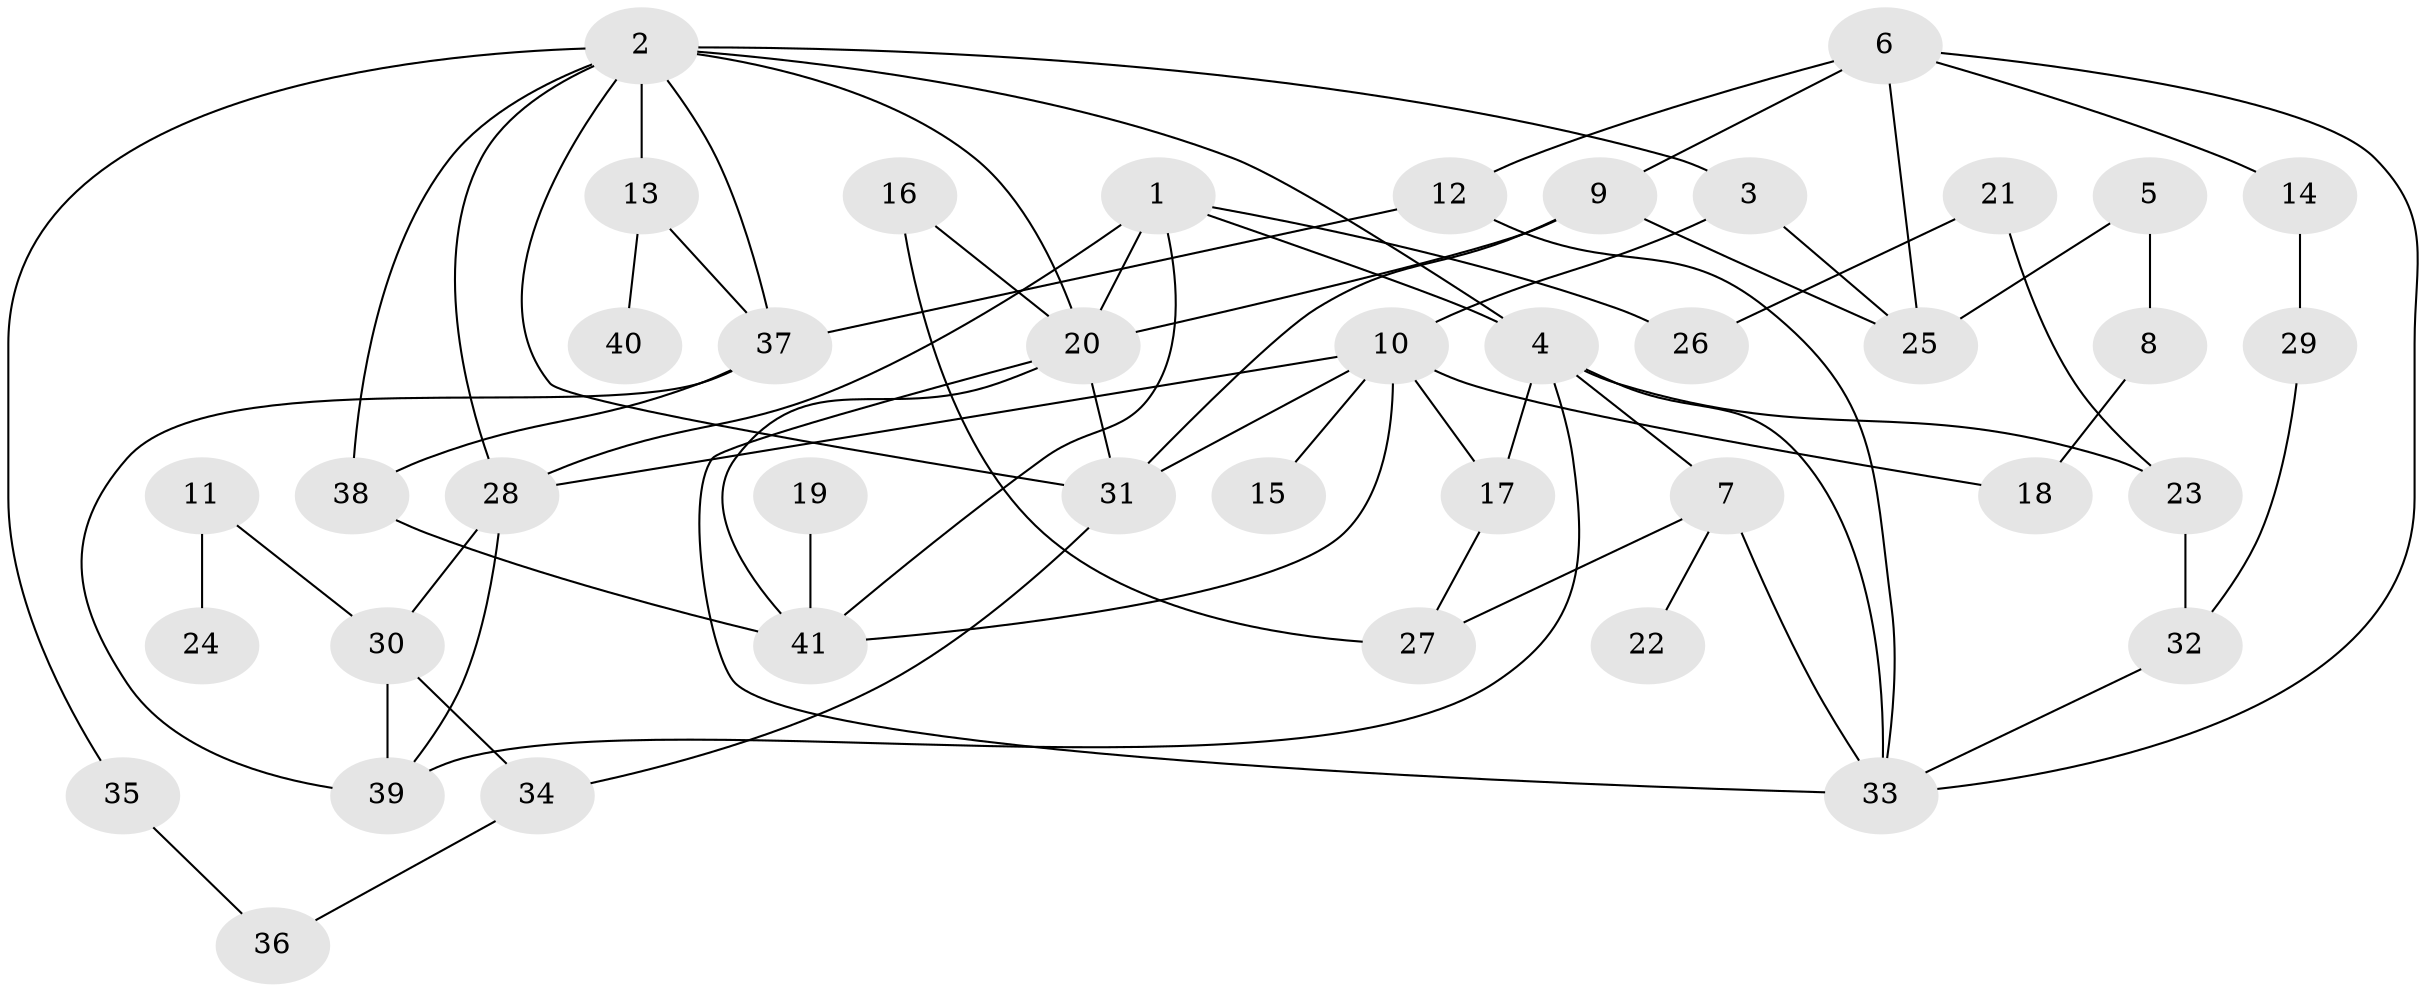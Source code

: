 // original degree distribution, {4: 0.12195121951219512, 9: 0.012195121951219513, 5: 0.07317073170731707, 6: 0.036585365853658534, 3: 0.18292682926829268, 2: 0.3780487804878049, 1: 0.18292682926829268, 7: 0.012195121951219513}
// Generated by graph-tools (version 1.1) at 2025/01/03/09/25 03:01:03]
// undirected, 41 vertices, 70 edges
graph export_dot {
graph [start="1"]
  node [color=gray90,style=filled];
  1;
  2;
  3;
  4;
  5;
  6;
  7;
  8;
  9;
  10;
  11;
  12;
  13;
  14;
  15;
  16;
  17;
  18;
  19;
  20;
  21;
  22;
  23;
  24;
  25;
  26;
  27;
  28;
  29;
  30;
  31;
  32;
  33;
  34;
  35;
  36;
  37;
  38;
  39;
  40;
  41;
  1 -- 4 [weight=1.0];
  1 -- 20 [weight=2.0];
  1 -- 26 [weight=1.0];
  1 -- 28 [weight=1.0];
  1 -- 41 [weight=1.0];
  2 -- 3 [weight=1.0];
  2 -- 4 [weight=1.0];
  2 -- 13 [weight=1.0];
  2 -- 20 [weight=1.0];
  2 -- 28 [weight=1.0];
  2 -- 31 [weight=1.0];
  2 -- 35 [weight=1.0];
  2 -- 37 [weight=1.0];
  2 -- 38 [weight=1.0];
  3 -- 10 [weight=1.0];
  3 -- 25 [weight=1.0];
  4 -- 7 [weight=1.0];
  4 -- 17 [weight=1.0];
  4 -- 23 [weight=1.0];
  4 -- 33 [weight=1.0];
  4 -- 39 [weight=1.0];
  5 -- 8 [weight=1.0];
  5 -- 25 [weight=1.0];
  6 -- 9 [weight=1.0];
  6 -- 12 [weight=1.0];
  6 -- 14 [weight=1.0];
  6 -- 25 [weight=1.0];
  6 -- 33 [weight=1.0];
  7 -- 22 [weight=1.0];
  7 -- 27 [weight=1.0];
  7 -- 33 [weight=1.0];
  8 -- 18 [weight=1.0];
  9 -- 20 [weight=1.0];
  9 -- 25 [weight=1.0];
  9 -- 31 [weight=1.0];
  10 -- 15 [weight=1.0];
  10 -- 17 [weight=1.0];
  10 -- 18 [weight=1.0];
  10 -- 28 [weight=1.0];
  10 -- 31 [weight=1.0];
  10 -- 41 [weight=1.0];
  11 -- 24 [weight=1.0];
  11 -- 30 [weight=1.0];
  12 -- 33 [weight=1.0];
  12 -- 37 [weight=1.0];
  13 -- 37 [weight=1.0];
  13 -- 40 [weight=1.0];
  14 -- 29 [weight=1.0];
  16 -- 20 [weight=1.0];
  16 -- 27 [weight=1.0];
  17 -- 27 [weight=1.0];
  19 -- 41 [weight=1.0];
  20 -- 31 [weight=1.0];
  20 -- 33 [weight=1.0];
  20 -- 41 [weight=1.0];
  21 -- 23 [weight=1.0];
  21 -- 26 [weight=1.0];
  23 -- 32 [weight=1.0];
  28 -- 30 [weight=1.0];
  28 -- 39 [weight=1.0];
  29 -- 32 [weight=1.0];
  30 -- 34 [weight=1.0];
  30 -- 39 [weight=1.0];
  31 -- 34 [weight=1.0];
  32 -- 33 [weight=1.0];
  34 -- 36 [weight=1.0];
  35 -- 36 [weight=1.0];
  37 -- 38 [weight=1.0];
  37 -- 39 [weight=1.0];
  38 -- 41 [weight=1.0];
}
